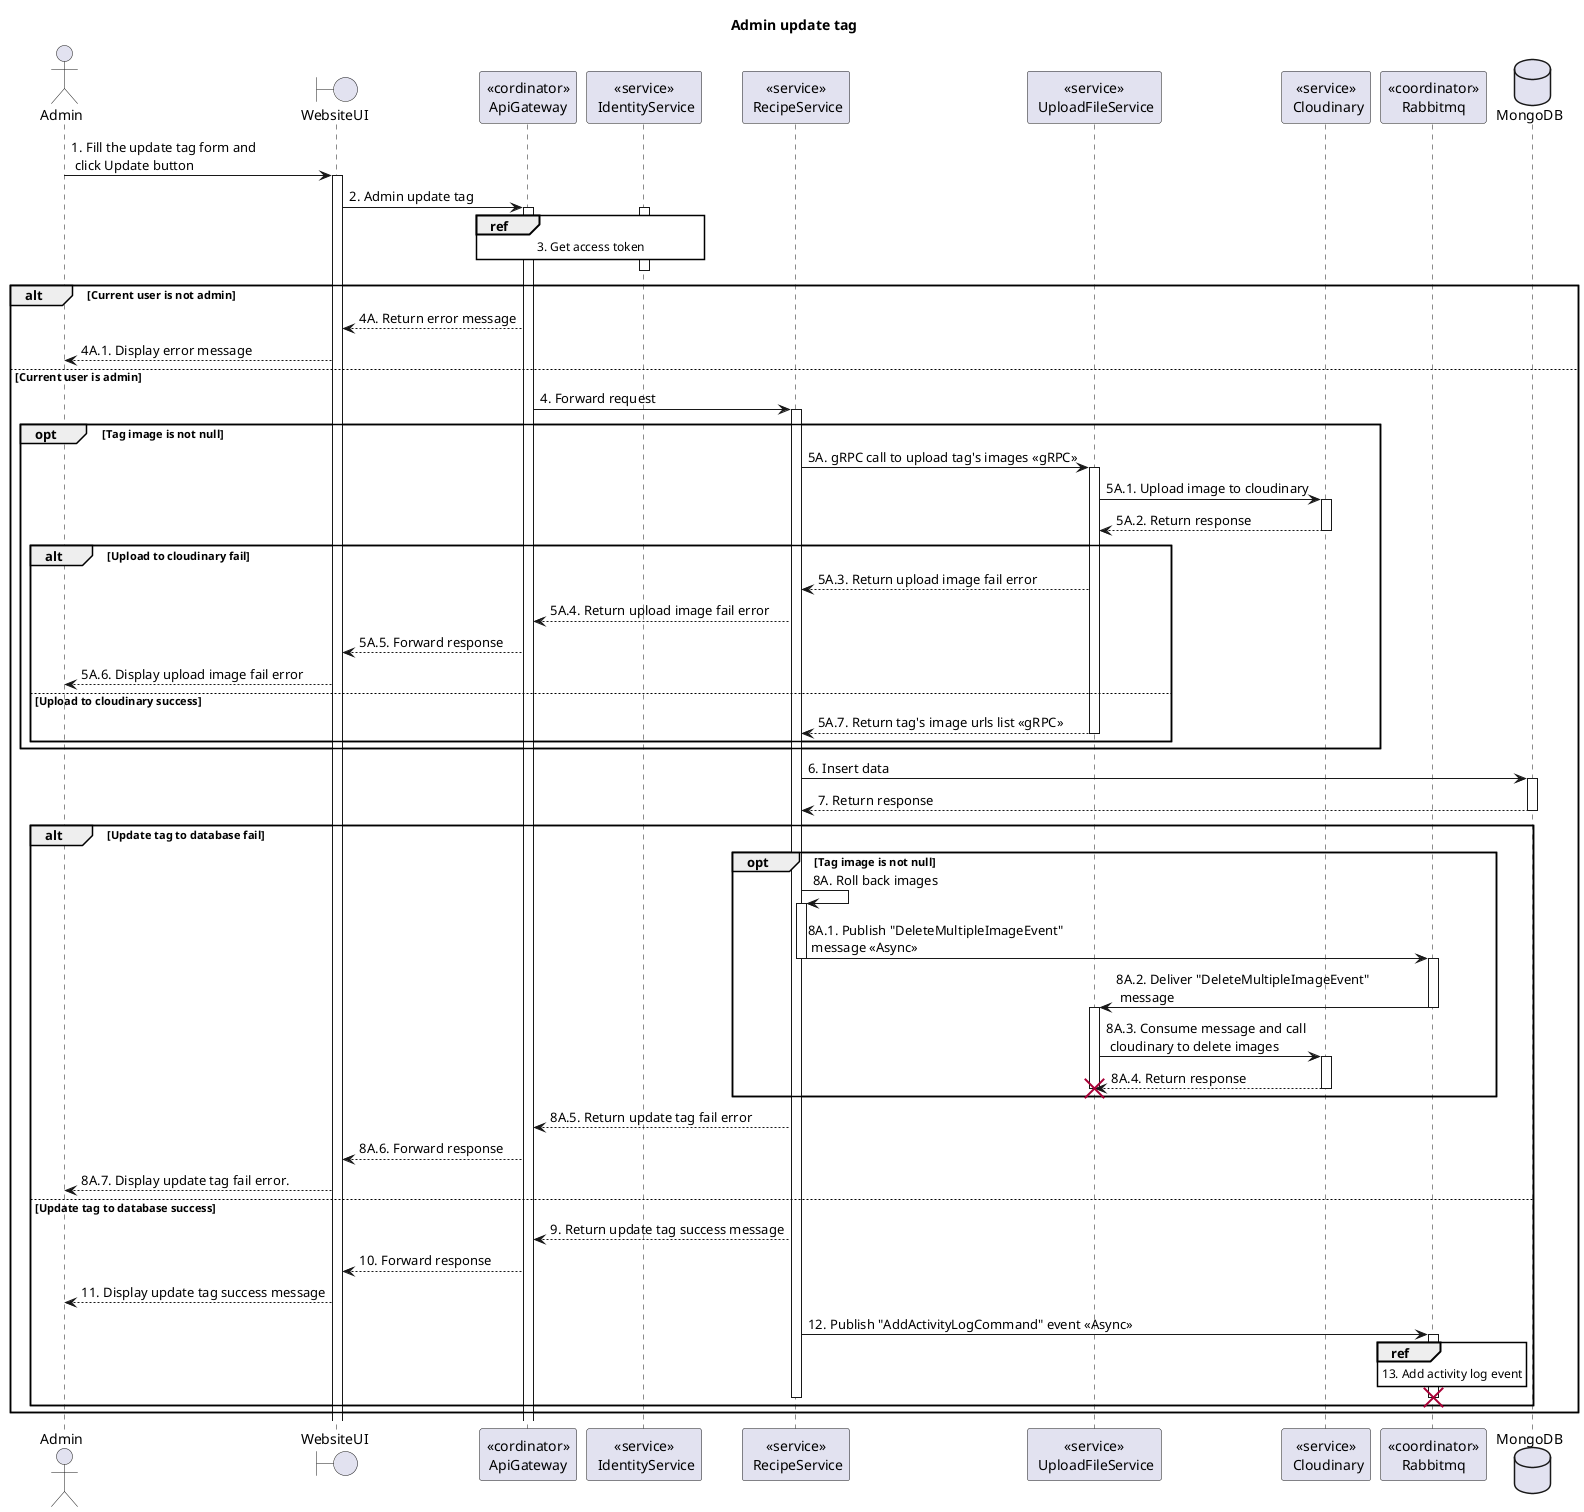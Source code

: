 @startuml Sequence
title "Admin update tag"
' Style section
<style>
  sequenceDiagram {
    reference {
      BackGroundColor white
    }
}
</style>

actor Admin
boundary WebsiteUI
participant "<<cordinator>>\nApiGateway" as ApiGateway
participant "<<service>>\n IdentityService" as IdentityService
participant "<<service>>\n RecipeService" as RecipeService
participant "<<service>>\n UploadFileService" as UploadFileService
participant "<<service>>\n Cloudinary" as Cloudinary
participant "<<coordinator>>\nRabbitmq" as Rabbitmq
database MongoDB

Admin -> WebsiteUI++: 1. Fill the update tag form and \n click Update button
WebsiteUI -> ApiGateway++: 2. Admin update tag

activate IdentityService
ref over ApiGateway, IdentityService: 3. Get access token
ApiGateway -[hidden]-> IdentityService
deactivate IdentityService

alt Current user is not admin
    WebsiteUI <-- ApiGateway: 4A. Return error message
    Admin <-- WebsiteUI: 4A.1. Display error message
else Current user is admin
    ApiGateway -> RecipeService++: 4. Forward request
    opt Tag image is not null
        RecipeService -> UploadFileService++: 5A. gRPC call to upload tag's images <<gRPC>>
        UploadFileService -> Cloudinary++: 5A.1. Upload image to cloudinary
        UploadFileService <-- Cloudinary--: 5A.2. Return response
        alt Upload to cloudinary fail
            RecipeService <-- UploadFileService: 5A.3. Return upload image fail error
            ApiGateway <-- RecipeService: 5A.4. Return upload image fail error
            WebsiteUI <-- ApiGateway: 5A.5. Forward response
            Admin <-- WebsiteUI: 5A.6. Display upload image fail error
        else Upload to cloudinary success 
            RecipeService <-- UploadFileService--: 5A.7. Return tag's image urls list <<gRPC>>
        end alt 
    end opt
    RecipeService -> MongoDB++: 6. Insert data
    RecipeService <-- MongoDB--: 7. Return response
    alt Update tag to database fail
        opt Tag image is not null
            RecipeService -> RecipeService: 8A. Roll back images
            activate RecipeService
            RecipeService -> Rabbitmq: 8A.1. Publish "DeleteMultipleImageEvent" \n message <<Async>>
            deactivate RecipeService
            activate Rabbitmq
            Rabbitmq -> UploadFileService: 8A.2. Deliver "DeleteMultipleImageEvent"\n message
            deactivate Rabbitmq
            activate UploadFileService
            UploadFileService -> Cloudinary++: 8A.3. Consume message and call \n cloudinary to delete images
            UploadFileService <-- Cloudinary--: 8A.4. Return response
            destroy UploadFileService
            deactivate UploadFileService
        end opt
        ApiGateway <-- RecipeService: 8A.5. Return update tag fail error
        WebsiteUI <-- ApiGateway: 8A.6. Forward response
        Admin <-- WebsiteUI: 8A.7. Display update tag fail error.
    else Update tag to database success
        ApiGateway <-- RecipeService: 9. Return update tag success message
        WebsiteUI <-- ApiGateway: 10. Forward response
        Admin <-- WebsiteUI: 11. Display update tag success message
        RecipeService -> Rabbitmq: 12. Publish "AddActivityLogCommand" event <<Async>>
        activate Rabbitmq
        ref over Rabbitmq: 13. Add activity log event
        RecipeService -[hidden]-> Rabbitmq
        deactivate Rabbitmq
        destroy Rabbitmq
        deactivate RecipeService
    end alt 
end alt

@enduml